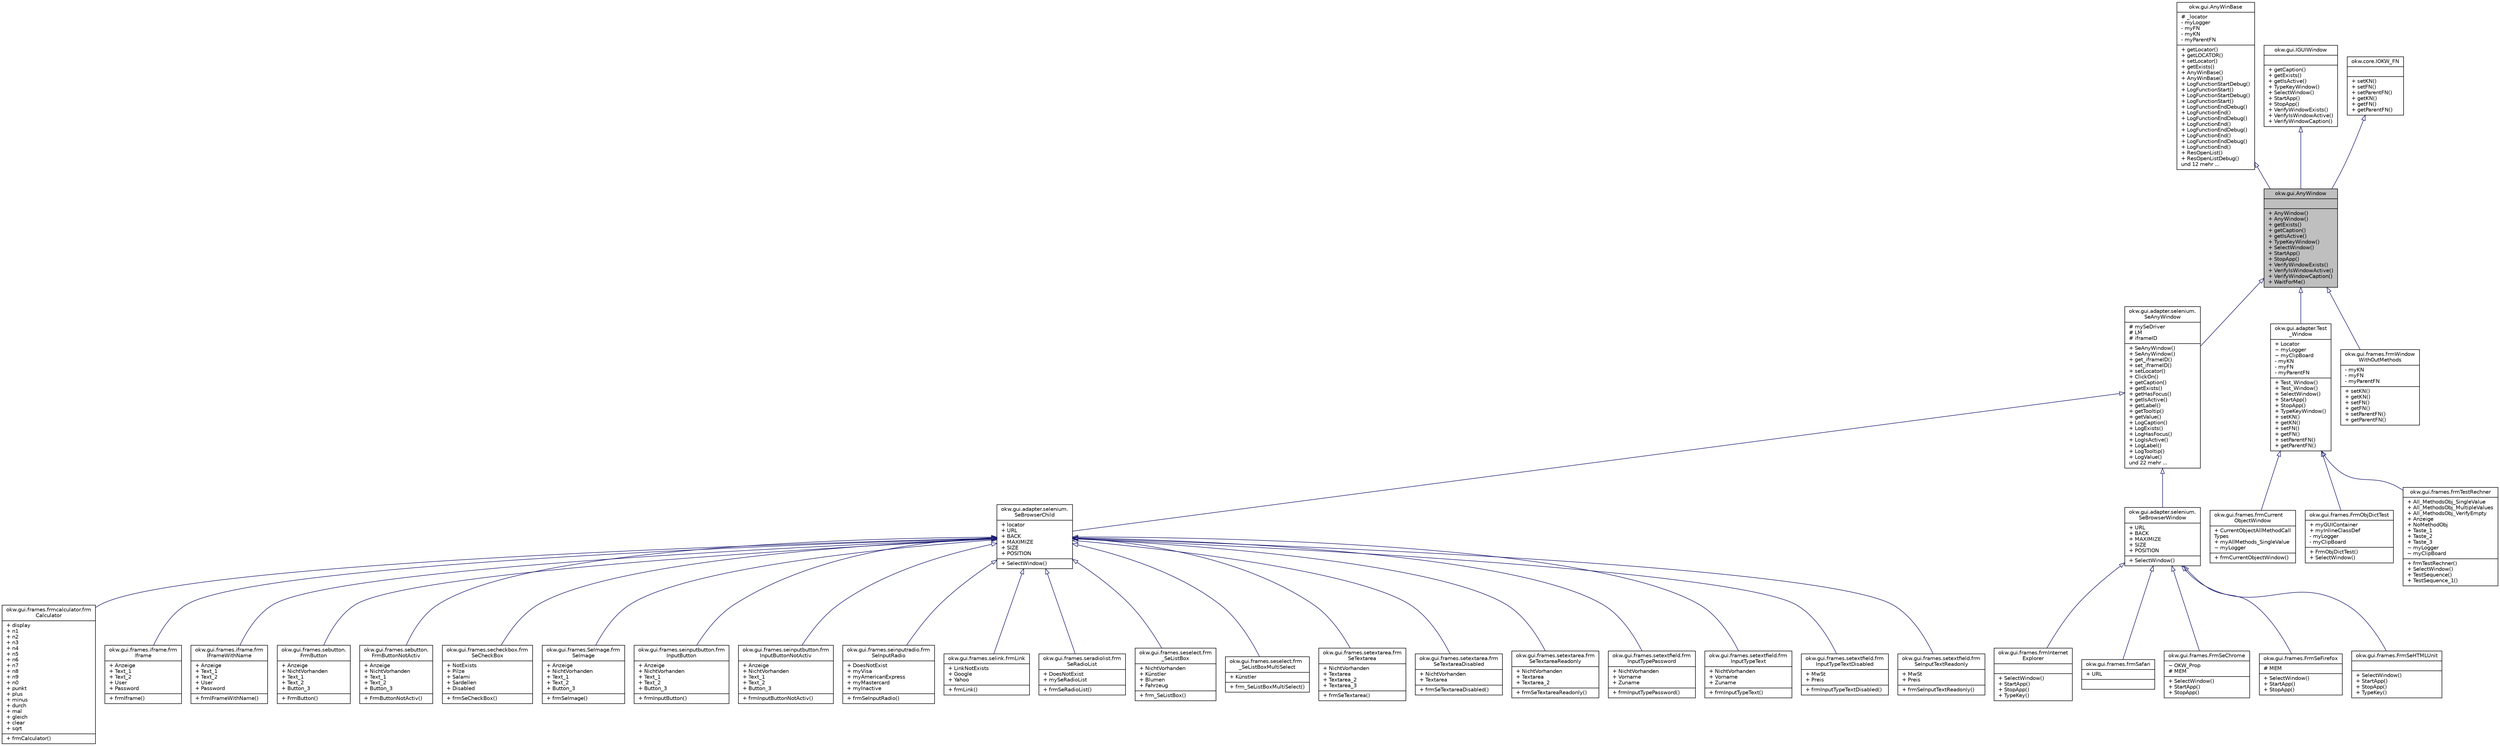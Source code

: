 digraph "okw.gui.AnyWindow"
{
 // INTERACTIVE_SVG=YES
 // LATEX_PDF_SIZE
  edge [fontname="Helvetica",fontsize="10",labelfontname="Helvetica",labelfontsize="10"];
  node [fontname="Helvetica",fontsize="10",shape=record];
  Node0 [label="{okw.gui.AnyWindow\n||+ AnyWindow()\l+ AnyWindow()\l+ getExists()\l+ getCaption()\l+ getIsActive()\l+ TypeKeyWindow()\l+ SelectWindow()\l+ StartApp()\l+ StopApp()\l+ VerifyWindowExists()\l+ VerifyIsWindowActive()\l+ VerifyWindowCaption()\l+ WaitForMe()\l}",height=0.2,width=0.4,color="black", fillcolor="grey75", style="filled", fontcolor="black",tooltip="Description of AnyWin."];
  Node1 -> Node0 [dir="back",color="midnightblue",fontsize="10",style="solid",arrowtail="onormal",fontname="Helvetica"];
  Node1 [label="{okw.gui.AnyWinBase\n|# _locator\l- myLogger\l- myFN\l- myKN\l- myParentFN\l|+ getLocator()\l+ getLOCATOR()\l+ setLocator()\l+ getExists()\l+ AnyWinBase()\l+ AnyWinBase()\l+ LogFunctionStartDebug()\l+ LogFunctionStart()\l+ LogFunctionStartDebug()\l+ LogFunctionStart()\l+ LogFunctionEndDebug()\l+ LogFunctionEnd()\l+ LogFunctionEndDebug()\l+ LogFunctionEnd()\l+ LogFunctionEndDebug()\l+ LogFunctionEnd()\l+ LogFunctionEndDebug()\l+ LogFunctionEnd()\l+ ResOpenList()\l+ ResOpenListDebug()\lund 12 mehr ...\l}",height=0.2,width=0.4,color="black", fillcolor="white", style="filled",URL="$classokw_1_1gui_1_1_any_win_base.html",tooltip="Description of AnyWin."];
  Node2 -> Node0 [dir="back",color="midnightblue",fontsize="10",style="solid",arrowtail="onormal",fontname="Helvetica"];
  Node2 [label="{okw.gui.IGUIWindow\n||+ getCaption()\l+ getExists()\l+ getIsActive()\l+ TypeKeyWindow()\l+ SelectWindow()\l+ StartApp()\l+ StopApp()\l+ VerifyWindowExists()\l+ VerifyIsWindowActive()\l+ VerifyWindowCaption()\l}",height=0.2,width=0.4,color="black", fillcolor="white", style="filled",URL="$interfaceokw_1_1gui_1_1_i_g_u_i_window.html",tooltip=" "];
  Node3 -> Node0 [dir="back",color="midnightblue",fontsize="10",style="solid",arrowtail="onormal",fontname="Helvetica"];
  Node3 [label="{okw.core.IOKW_FN\n||+ setKN()\l+ setFN()\l+ setParentFN()\l+ getKN()\l+ getFN()\l+ getParentFN()\l}",height=0.2,width=0.4,color="black", fillcolor="white", style="filled",URL="$interfaceokw_1_1core_1_1_i_o_k_w___f_n.html",tooltip=" "];
  Node0 -> Node4 [dir="back",color="midnightblue",fontsize="10",style="solid",arrowtail="onormal",fontname="Helvetica"];
  Node4 [label="{okw.gui.adapter.selenium.\lSeAnyWindow\n|# mySeDriver\l# LM\l# iframeID\l|+ SeAnyWindow()\l+ SeAnyWindow()\l+ get_iframeID()\l+ set_iframeID()\l+ setLocator()\l+ ClickOn()\l+ getCaption()\l+ getExists()\l+ getHasFocus()\l+ getIsActive()\l+ getLabel()\l+ getTooltip()\l+ getValue()\l+ LogCaption()\l+ LogExists()\l+ LogHasFocus()\l+ LogIsActive()\l+ LogLabel()\l+ LogTooltip()\l+ LogValue()\lund 22 mehr ...\l}",height=0.2,width=0.4,color="black", fillcolor="white", style="filled",URL="$classokw_1_1gui_1_1adapter_1_1selenium_1_1_se_any_window.html",tooltip="SeAnyWindow ist eine Fenster GUI-Adapterklasse."];
  Node4 -> Node5 [dir="back",color="midnightblue",fontsize="10",style="solid",arrowtail="onormal",fontname="Helvetica"];
  Node5 [label="{okw.gui.adapter.selenium.\lSeBrowserChild\n|+ locator\l+ URL\l+ BACK\l+ MAXIMIZE\l+ SIZE\l+ POSITION\l|+ SelectWindow()\l}",height=0.2,width=0.4,color="black", fillcolor="white", style="filled",URL="$classokw_1_1gui_1_1adapter_1_1selenium_1_1_se_browser_child.html",tooltip="TODO: class SeBrowserChild dokumentieren..."];
  Node5 -> Node6 [dir="back",color="midnightblue",fontsize="10",style="solid",arrowtail="onormal",fontname="Helvetica"];
  Node6 [label="{okw.gui.frames.frmcalculator.frm\lCalculator\n|+ display\l+ n1\l+ n2\l+ n3\l+ n4\l+ n5\l+ n6\l+ n7\l+ n8\l+ n9\l+ n0\l+ punkt\l+ plus\l+ minus\l+ durch\l+ mal\l+ gleich\l+ clear\l+ sqrt\l|+ frmCalculator()\l}",height=0.2,width=0.4,color="black", fillcolor="white", style="filled",URL="$classokw_1_1gui_1_1frames_1_1frmcalculator_1_1frm_calculator.html",tooltip=" "];
  Node5 -> Node7 [dir="back",color="midnightblue",fontsize="10",style="solid",arrowtail="onormal",fontname="Helvetica"];
  Node7 [label="{okw.gui.frames.iframe.frm\lIframe\n|+ Anzeige\l+ Text_1\l+ Text_2\l+ User\l+ Password\l|+ frmIframe()\l}",height=0.2,width=0.4,color="black", fillcolor="white", style="filled",URL="$classokw_1_1gui_1_1frames_1_1iframe_1_1frm_iframe.html",tooltip="GUI-Frame für die OKW-Testseite http://test.openkeyword.de/iframe/iframe.htm"];
  Node5 -> Node8 [dir="back",color="midnightblue",fontsize="10",style="solid",arrowtail="onormal",fontname="Helvetica"];
  Node8 [label="{okw.gui.frames.iframe.frm\lIFrameWithName\n|+ Anzeige\l+ Text_1\l+ Text_2\l+ User\l+ Password\l|+ frmIFrameWithName()\l}",height=0.2,width=0.4,color="black", fillcolor="white", style="filled",URL="$classokw_1_1gui_1_1frames_1_1iframe_1_1frm_i_frame_with_name.html",tooltip="GUI-Frame für die OKW-Testseite http://test.openkeyword.de/iframe/iframe.htm"];
  Node5 -> Node9 [dir="back",color="midnightblue",fontsize="10",style="solid",arrowtail="onormal",fontname="Helvetica"];
  Node9 [label="{okw.gui.frames.sebutton.\lFrmButton\n|+ Anzeige\l+ NichtVorhanden\l+ Text_1\l+ Text_2\l+ Button_3\l|+ FrmButton()\l}",height=0.2,width=0.4,color="black", fillcolor="white", style="filled",URL="$classokw_1_1gui_1_1frames_1_1sebutton_1_1_frm_button.html",tooltip="GUI-Frame für die OKW-Testseite test.openkeyword.de/Button/button.htm"];
  Node5 -> Node10 [dir="back",color="midnightblue",fontsize="10",style="solid",arrowtail="onormal",fontname="Helvetica"];
  Node10 [label="{okw.gui.frames.sebutton.\lFrmButtonNotActiv\n|+ Anzeige\l+ NichtVorhanden\l+ Text_1\l+ Text_2\l+ Button_3\l|+ FrmButtonNotActiv()\l}",height=0.2,width=0.4,color="black", fillcolor="white", style="filled",URL="$classokw_1_1gui_1_1frames_1_1sebutton_1_1_frm_button_not_activ.html",tooltip=" "];
  Node5 -> Node11 [dir="back",color="midnightblue",fontsize="10",style="solid",arrowtail="onormal",fontname="Helvetica"];
  Node11 [label="{okw.gui.frames.secheckbox.frm\lSeCheckBox\n|+ NotExists\l+ Pilze\l+ Salami\l+ Sardellen\l+ Disabled\l|+ frmSeCheckBox()\l}",height=0.2,width=0.4,color="black", fillcolor="white", style="filled",URL="$classokw_1_1gui_1_1frames_1_1secheckbox_1_1frm_se_check_box.html",tooltip=" "];
  Node5 -> Node12 [dir="back",color="midnightblue",fontsize="10",style="solid",arrowtail="onormal",fontname="Helvetica"];
  Node12 [label="{okw.gui.frames.SeImage.frm\lSeImage\n|+ Anzeige\l+ NichtVorhanden\l+ Text_1\l+ Text_2\l+ Button_3\l|+ frmSeImage()\l}",height=0.2,width=0.4,color="black", fillcolor="white", style="filled",URL="$classokw_1_1gui_1_1frames_1_1_se_image_1_1frm_se_image.html",tooltip="GUI-Frame für die OKW-Testseite test.openkeyword.de/Button/button.htm"];
  Node5 -> Node13 [dir="back",color="midnightblue",fontsize="10",style="solid",arrowtail="onormal",fontname="Helvetica"];
  Node13 [label="{okw.gui.frames.seinputbutton.frm\lInputButton\n|+ Anzeige\l+ NichtVorhanden\l+ Text_1\l+ Text_2\l+ Button_3\l|+ frmInputButton()\l}",height=0.2,width=0.4,color="black", fillcolor="white", style="filled",URL="$classokw_1_1gui_1_1frames_1_1seinputbutton_1_1frm_input_button.html",tooltip=" "];
  Node5 -> Node14 [dir="back",color="midnightblue",fontsize="10",style="solid",arrowtail="onormal",fontname="Helvetica"];
  Node14 [label="{okw.gui.frames.seinputbutton.frm\lInputButtonNotActiv\n|+ Anzeige\l+ NichtVorhanden\l+ Text_1\l+ Text_2\l+ Button_3\l|+ frmInputButtonNotActiv()\l}",height=0.2,width=0.4,color="black", fillcolor="white", style="filled",URL="$classokw_1_1gui_1_1frames_1_1seinputbutton_1_1frm_input_button_not_activ.html",tooltip=" "];
  Node5 -> Node15 [dir="back",color="midnightblue",fontsize="10",style="solid",arrowtail="onormal",fontname="Helvetica"];
  Node15 [label="{okw.gui.frames.seinputradio.frm\lSeInputRadio\n|+ DoesNotExist\l+ myVisa\l+ myAmericanExpress\l+ myMastercard\l+ myInactive\l|+ frmSeInputRadio()\l}",height=0.2,width=0.4,color="black", fillcolor="white", style="filled",URL="$classokw_1_1gui_1_1frames_1_1seinputradio_1_1frm_se_input_radio.html",tooltip="TestFrame für den Test der Klasse SeInputRadio."];
  Node5 -> Node16 [dir="back",color="midnightblue",fontsize="10",style="solid",arrowtail="onormal",fontname="Helvetica"];
  Node16 [label="{okw.gui.frames.selink.frmLink\n|+ LinkNotExists\l+ Google\l+ Yahoo\l|+ frmLink()\l}",height=0.2,width=0.4,color="black", fillcolor="white", style="filled",URL="$classokw_1_1gui_1_1frames_1_1selink_1_1frm_link.html",tooltip="Selenium-Frame zur Link-TestSeite"];
  Node5 -> Node17 [dir="back",color="midnightblue",fontsize="10",style="solid",arrowtail="onormal",fontname="Helvetica"];
  Node17 [label="{okw.gui.frames.seradiolist.frm\lSeRadioList\n|+ DoesNotExist\l+ mySeRadioList\l|+ frmSeRadioList()\l}",height=0.2,width=0.4,color="black", fillcolor="white", style="filled",URL="$classokw_1_1gui_1_1frames_1_1seradiolist_1_1frm_se_radio_list.html",tooltip=" "];
  Node5 -> Node18 [dir="back",color="midnightblue",fontsize="10",style="solid",arrowtail="onormal",fontname="Helvetica"];
  Node18 [label="{okw.gui.frames.seselect.frm\l_SeListBox\n|+ NichtVorhanden\l+ Künstler\l+ Blumen\l+ Fahrzeug\l|+ frm_SeListBox()\l}",height=0.2,width=0.4,color="black", fillcolor="white", style="filled",URL="$classokw_1_1gui_1_1frames_1_1seselect_1_1frm___se_list_box.html",tooltip=" "];
  Node5 -> Node19 [dir="back",color="midnightblue",fontsize="10",style="solid",arrowtail="onormal",fontname="Helvetica"];
  Node19 [label="{okw.gui.frames.seselect.frm\l_SeListBoxMultiSelect\n|+ Künstler\l|+ frm_SeListBoxMultiSelect()\l}",height=0.2,width=0.4,color="black", fillcolor="white", style="filled",URL="$classokw_1_1gui_1_1frames_1_1seselect_1_1frm___se_list_box_multi_select.html",tooltip=" "];
  Node5 -> Node20 [dir="back",color="midnightblue",fontsize="10",style="solid",arrowtail="onormal",fontname="Helvetica"];
  Node20 [label="{okw.gui.frames.setextarea.frm\lSeTextarea\n|+ NichtVorhanden\l+ Textarea\l+ Textarea_2\l+ Textarea_3\l|+ frmSeTextarea()\l}",height=0.2,width=0.4,color="black", fillcolor="white", style="filled",URL="$classokw_1_1gui_1_1frames_1_1setextarea_1_1frm_se_textarea.html",tooltip=" "];
  Node5 -> Node21 [dir="back",color="midnightblue",fontsize="10",style="solid",arrowtail="onormal",fontname="Helvetica"];
  Node21 [label="{okw.gui.frames.setextarea.frm\lSeTextareaDisabled\n|+ NichtVorhanden\l+ Textarea\l|+ frmSeTextareaDisabled()\l}",height=0.2,width=0.4,color="black", fillcolor="white", style="filled",URL="$classokw_1_1gui_1_1frames_1_1setextarea_1_1frm_se_textarea_disabled.html",tooltip=" "];
  Node5 -> Node22 [dir="back",color="midnightblue",fontsize="10",style="solid",arrowtail="onormal",fontname="Helvetica"];
  Node22 [label="{okw.gui.frames.setextarea.frm\lSeTextareaReadonly\n|+ NichtVorhanden\l+ Textarea\l+ Textarea_2\l|+ frmSeTextareaReadonly()\l}",height=0.2,width=0.4,color="black", fillcolor="white", style="filled",URL="$classokw_1_1gui_1_1frames_1_1setextarea_1_1frm_se_textarea_readonly.html",tooltip=" "];
  Node5 -> Node23 [dir="back",color="midnightblue",fontsize="10",style="solid",arrowtail="onormal",fontname="Helvetica"];
  Node23 [label="{okw.gui.frames.setextfield.frm\lInputTypePassword\n|+ NichtVorhanden\l+ Vorname\l+ Zuname\l|+ frmInputTypePassword()\l}",height=0.2,width=0.4,color="black", fillcolor="white", style="filled",URL="$classokw_1_1gui_1_1frames_1_1setextfield_1_1frm_input_type_password.html",tooltip=" "];
  Node5 -> Node24 [dir="back",color="midnightblue",fontsize="10",style="solid",arrowtail="onormal",fontname="Helvetica"];
  Node24 [label="{okw.gui.frames.setextfield.frm\lInputTypeText\n|+ NichtVorhanden\l+ Vorname\l+ Zuname\l|+ frmInputTypeText()\l}",height=0.2,width=0.4,color="black", fillcolor="white", style="filled",URL="$classokw_1_1gui_1_1frames_1_1setextfield_1_1frm_input_type_text.html",tooltip=" "];
  Node5 -> Node25 [dir="back",color="midnightblue",fontsize="10",style="solid",arrowtail="onormal",fontname="Helvetica"];
  Node25 [label="{okw.gui.frames.setextfield.frm\lInputTypeTextDisabled\n|+ MwSt\l+ Preis\l|+ frmInputTypeTextDisabled()\l}",height=0.2,width=0.4,color="black", fillcolor="white", style="filled",URL="$classokw_1_1gui_1_1frames_1_1setextfield_1_1frm_input_type_text_disabled.html",tooltip=" "];
  Node5 -> Node26 [dir="back",color="midnightblue",fontsize="10",style="solid",arrowtail="onormal",fontname="Helvetica"];
  Node26 [label="{okw.gui.frames.setextfield.frm\lSeInputTextReadonly\n|+ MwSt\l+ Preis\l|+ frmSeInputTextReadonly()\l}",height=0.2,width=0.4,color="black", fillcolor="white", style="filled",URL="$classokw_1_1gui_1_1frames_1_1setextfield_1_1frm_se_input_text_readonly.html",tooltip=" "];
  Node4 -> Node27 [dir="back",color="midnightblue",fontsize="10",style="solid",arrowtail="onormal",fontname="Helvetica"];
  Node27 [label="{okw.gui.adapter.selenium.\lSeBrowserWindow\n|+ URL\l+ BACK\l+ MAXIMIZE\l+ SIZE\l+ POSITION\l|+ SelectWindow()\l}",height=0.2,width=0.4,color="black", fillcolor="white", style="filled",URL="$classokw_1_1gui_1_1adapter_1_1selenium_1_1_se_browser_window.html",tooltip="Abstrakte Basisklasse für SeBrowserTypen."];
  Node27 -> Node28 [dir="back",color="midnightblue",fontsize="10",style="solid",arrowtail="onormal",fontname="Helvetica"];
  Node28 [label="{okw.gui.frames.frmInternet\lExplorer\n||+ SelectWindow()\l+ StartApp()\l+ StopApp()\l+ TypeKey()\l}",height=0.2,width=0.4,color="black", fillcolor="white", style="filled",URL="$classokw_1_1gui_1_1frames_1_1frm_internet_explorer.html",tooltip="Diese Klasse representiert den HTMLUnit-Driver, der mit Selenium angsteuert wird."];
  Node27 -> Node29 [dir="back",color="midnightblue",fontsize="10",style="solid",arrowtail="onormal",fontname="Helvetica"];
  Node29 [label="{okw.gui.frames.frmSafari\n|+ URL\l|}",height=0.2,width=0.4,color="black", fillcolor="white", style="filled",URL="$classokw_1_1gui_1_1frames_1_1frm_safari.html",tooltip=" "];
  Node27 -> Node30 [dir="back",color="midnightblue",fontsize="10",style="solid",arrowtail="onormal",fontname="Helvetica"];
  Node30 [label="{okw.gui.frames.FrmSeChrome\n|~ OKW_Prop\l# MEM\l|+ SelectWindow()\l+ StartApp()\l+ StopApp()\l}",height=0.2,width=0.4,color="black", fillcolor="white", style="filled",URL="$classokw_1_1gui_1_1frames_1_1_frm_se_chrome.html",tooltip=" "];
  Node27 -> Node31 [dir="back",color="midnightblue",fontsize="10",style="solid",arrowtail="onormal",fontname="Helvetica"];
  Node31 [label="{okw.gui.frames.FrmSeFirefox\n|# MEM\l|+ SelectWindow()\l+ StartApp()\l+ StopApp()\l}",height=0.2,width=0.4,color="black", fillcolor="white", style="filled",URL="$classokw_1_1gui_1_1frames_1_1_frm_se_firefox.html",tooltip=" "];
  Node27 -> Node32 [dir="back",color="midnightblue",fontsize="10",style="solid",arrowtail="onormal",fontname="Helvetica"];
  Node32 [label="{okw.gui.frames.FrmSeHTMLUnit\n||+ SelectWindow()\l+ StartApp()\l+ StopApp()\l+ TypeKey()\l}",height=0.2,width=0.4,color="black", fillcolor="white", style="filled",URL="$classokw_1_1gui_1_1frames_1_1_frm_se_h_t_m_l_unit.html",tooltip="Diese Klasse representiert den HTMLUnit-Driver, der mit Selenium angsteuert wird."];
  Node0 -> Node33 [dir="back",color="midnightblue",fontsize="10",style="solid",arrowtail="onormal",fontname="Helvetica"];
  Node33 [label="{okw.gui.adapter.Test\l_Window\n|+ Locator\l~ myLogger\l~ myClipBoard\l- myKN\l- myFN\l- myParentFN\l|+ Test_Window()\l+ Test_Window()\l+ SelectWindow()\l+ StartApp()\l+ StopApp()\l+ TypeKeyWindow()\l+ setKN()\l+ getKN()\l+ setFN()\l+ getFN()\l+ setParentFN()\l+ getParentFN()\l}",height=0.2,width=0.4,color="black", fillcolor="white", style="filled",URL="$classokw_1_1gui_1_1adapter_1_1_test___window.html",tooltip=" "];
  Node33 -> Node34 [dir="back",color="midnightblue",fontsize="10",style="solid",arrowtail="onormal",fontname="Helvetica"];
  Node34 [label="{okw.gui.frames.frmCurrent\lObjectWindow\n|+ CurrentObjectAllMethodCall\lTypes\l+ myAllMethods_SingleValue\l~ myLogger\l|+ frmCurrentObjectWindow()\l}",height=0.2,width=0.4,color="black", fillcolor="white", style="filled",URL="$classokw_1_1gui_1_1frames_1_1frm_current_object_window.html",tooltip=" "];
  Node33 -> Node35 [dir="back",color="midnightblue",fontsize="10",style="solid",arrowtail="onormal",fontname="Helvetica"];
  Node35 [label="{okw.gui.frames.FrmObjDictTest\n|+ myGUIContainer\l+ myInlineClassDef\l- myLogger\l- myClipBoard\l|+ FrmObjDictTest()\l+ SelectWindow()\l}",height=0.2,width=0.4,color="black", fillcolor="white", style="filled",URL="$classokw_1_1gui_1_1frames_1_1_frm_obj_dict_test.html",tooltip="frmObjDictTest ist eine Test-Frame-Klasse."];
  Node33 -> Node36 [dir="back",color="midnightblue",fontsize="10",style="solid",arrowtail="onormal",fontname="Helvetica"];
  Node36 [label="{okw.gui.frames.frmTestRechner\n|+ All_MethodsObj_SingleValue\l+ All_MethodsObj_MultipleValues\l+ All_MethodsObj_VerifyEmpty\l+ Anzeige\l+ NoMethodObj\l+ Taste_1\l+ Taste_2\l+ Taste_3\l~ myLogger\l~ myClipBoard\l|+ frmTestRechner()\l+ SelectWindow()\l+ TestSequence()\l+ TestSequence_1()\l}",height=0.2,width=0.4,color="black", fillcolor="white", style="filled",URL="$classokw_1_1gui_1_1frames_1_1frm_test_rechner.html",tooltip=" "];
  Node0 -> Node37 [dir="back",color="midnightblue",fontsize="10",style="solid",arrowtail="onormal",fontname="Helvetica"];
  Node37 [label="{okw.gui.frames.frmWindow\lWithOutMethods\n|- myKN\l- myFN\l- myParentFN\l|+ setKN()\l+ getKN()\l+ setFN()\l+ getFN()\l+ setParentFN()\l+ getParentFN()\l}",height=0.2,width=0.4,color="black", fillcolor="white", style="filled",URL="$classokw_1_1gui_1_1frames_1_1frm_window_with_out_methods.html",tooltip="Test-Frame-Klasse: Diese Klasse dient als Unittest-Objekt."];
}
